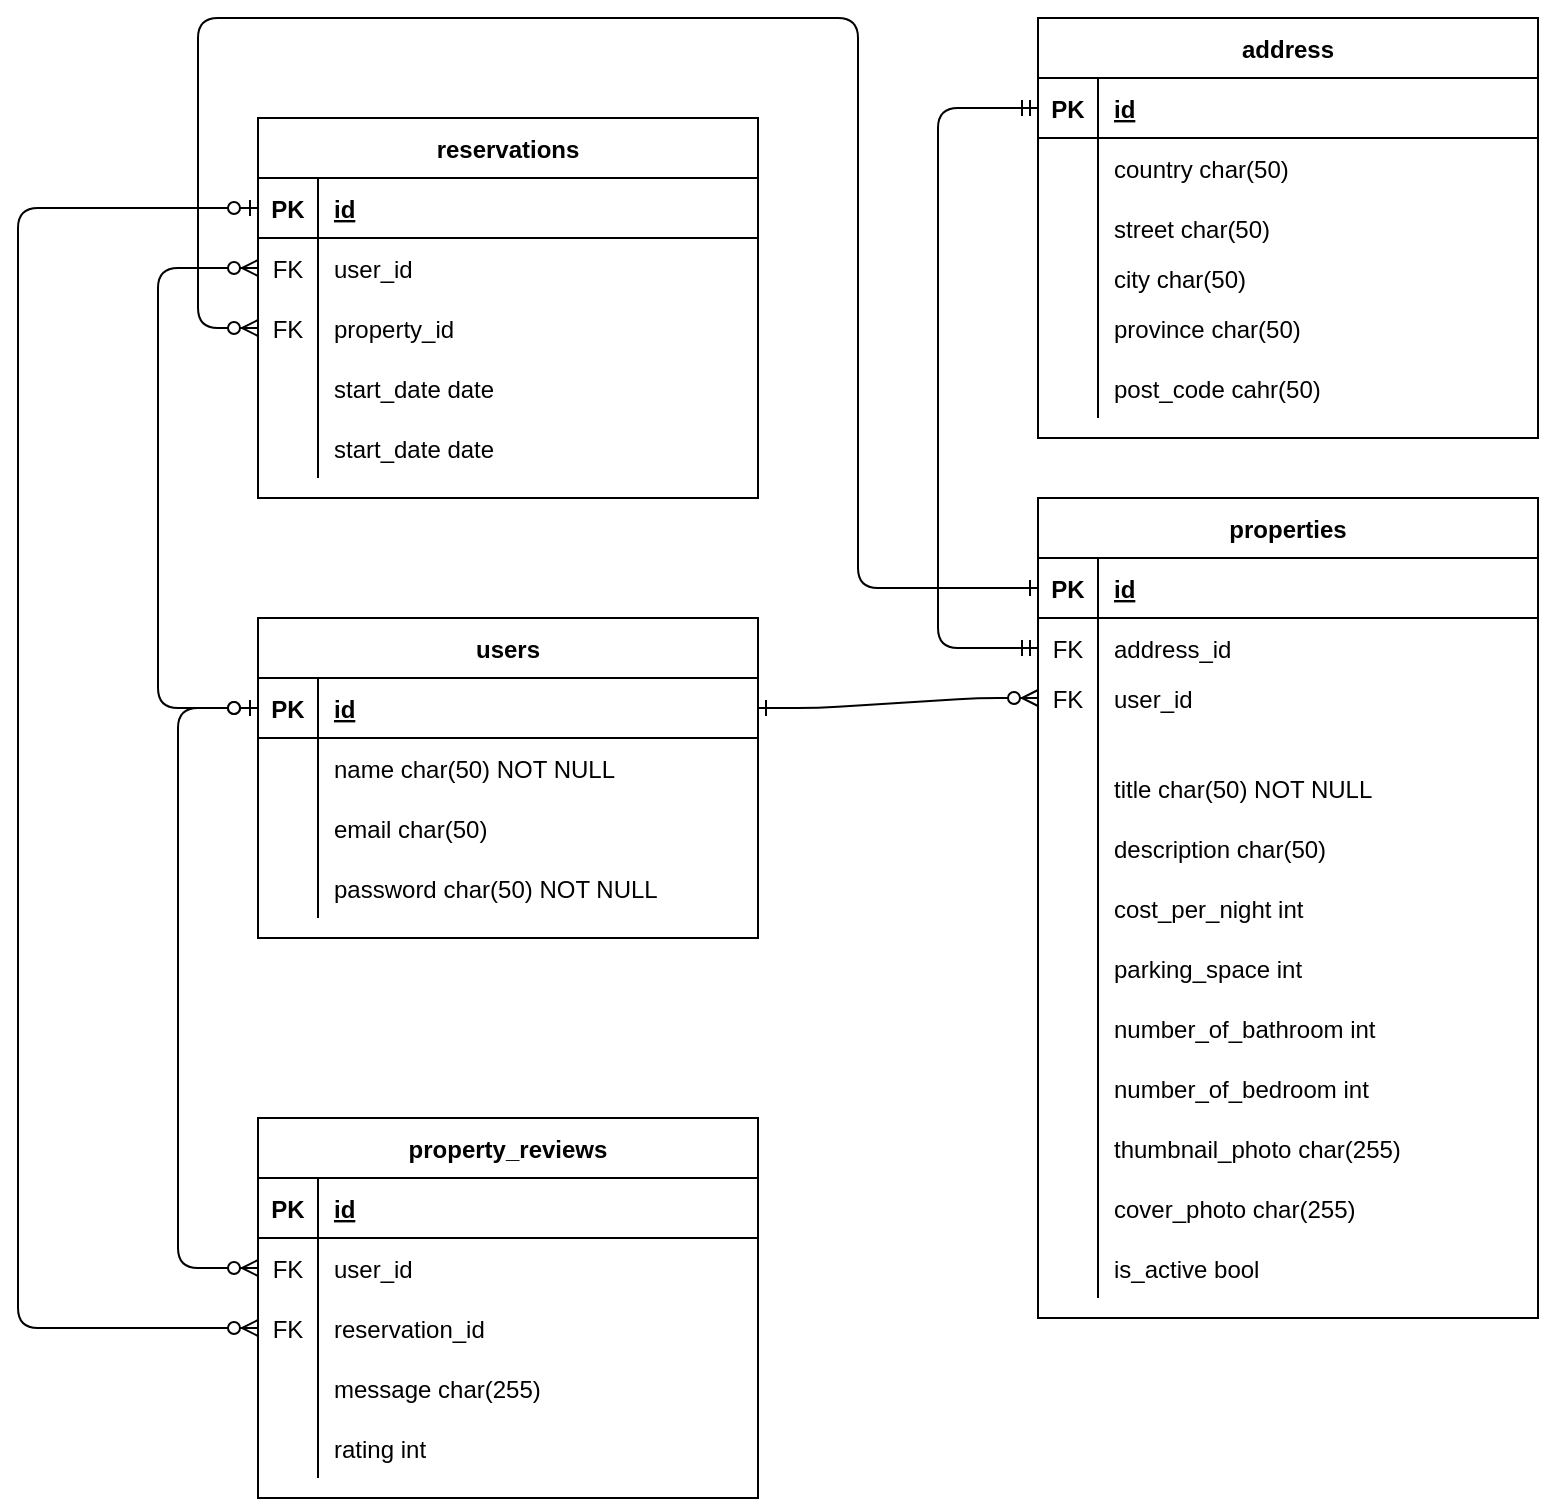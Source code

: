 <mxfile version="13.7.9" type="github">
  <diagram id="R2lEEEUBdFMjLlhIrx00" name="Page-1">
    <mxGraphModel dx="1776" dy="1671" grid="1" gridSize="10" guides="1" tooltips="1" connect="1" arrows="1" fold="1" page="1" pageScale="1" pageWidth="850" pageHeight="1100" math="0" shadow="0" extFonts="Permanent Marker^https://fonts.googleapis.com/css?family=Permanent+Marker">
      <root>
        <mxCell id="0" />
        <mxCell id="1" parent="0" />
        <mxCell id="C-vyLk0tnHw3VtMMgP7b-1" value="" style="edgeStyle=entityRelationEdgeStyle;endArrow=ERzeroToMany;startArrow=ERone;endFill=1;startFill=0;entryX=0;entryY=0.5;entryDx=0;entryDy=0;" parent="1" source="C-vyLk0tnHw3VtMMgP7b-24" target="eGnxavhMZ1WkzWfsfPBi-78" edge="1">
          <mxGeometry width="100" height="100" relative="1" as="geometry">
            <mxPoint x="340" y="720" as="sourcePoint" />
            <mxPoint x="440" y="620" as="targetPoint" />
          </mxGeometry>
        </mxCell>
        <mxCell id="C-vyLk0tnHw3VtMMgP7b-12" value="" style="edgeStyle=orthogonalEdgeStyle;endArrow=ERzeroToMany;startArrow=ERone;endFill=1;startFill=0;entryX=0;entryY=0.5;entryDx=0;entryDy=0;" parent="1" source="C-vyLk0tnHw3VtMMgP7b-3" target="C-vyLk0tnHw3VtMMgP7b-20" edge="1">
          <mxGeometry width="100" height="100" relative="1" as="geometry">
            <mxPoint x="400" y="180" as="sourcePoint" />
            <mxPoint x="460" y="205" as="targetPoint" />
            <Array as="points">
              <mxPoint x="370" y="165" />
              <mxPoint x="370" y="-120" />
              <mxPoint x="40" y="-120" />
              <mxPoint x="40" y="35" />
            </Array>
          </mxGeometry>
        </mxCell>
        <mxCell id="eGnxavhMZ1WkzWfsfPBi-77" value="" style="edgeStyle=elbowEdgeStyle;fontSize=12;html=1;endArrow=ERmandOne;startArrow=ERmandOne;exitX=0;exitY=0.5;exitDx=0;exitDy=0;entryX=0;entryY=0.5;entryDx=0;entryDy=0;" edge="1" parent="1" source="eGnxavhMZ1WkzWfsfPBi-73" target="eGnxavhMZ1WkzWfsfPBi-55">
          <mxGeometry width="100" height="100" relative="1" as="geometry">
            <mxPoint x="370" y="180" as="sourcePoint" />
            <mxPoint x="470" y="80" as="targetPoint" />
            <Array as="points">
              <mxPoint x="410" y="60" />
            </Array>
          </mxGeometry>
        </mxCell>
        <mxCell id="C-vyLk0tnHw3VtMMgP7b-23" value="users" style="shape=table;startSize=30;container=1;collapsible=1;childLayout=tableLayout;fixedRows=1;rowLines=0;fontStyle=1;align=center;resizeLast=1;" parent="1" vertex="1">
          <mxGeometry x="70" y="180" width="250" height="160" as="geometry" />
        </mxCell>
        <mxCell id="C-vyLk0tnHw3VtMMgP7b-24" value="" style="shape=partialRectangle;collapsible=0;dropTarget=0;pointerEvents=0;fillColor=none;points=[[0,0.5],[1,0.5]];portConstraint=eastwest;top=0;left=0;right=0;bottom=1;" parent="C-vyLk0tnHw3VtMMgP7b-23" vertex="1">
          <mxGeometry y="30" width="250" height="30" as="geometry" />
        </mxCell>
        <mxCell id="C-vyLk0tnHw3VtMMgP7b-25" value="PK" style="shape=partialRectangle;overflow=hidden;connectable=0;fillColor=none;top=0;left=0;bottom=0;right=0;fontStyle=1;" parent="C-vyLk0tnHw3VtMMgP7b-24" vertex="1">
          <mxGeometry width="30" height="30" as="geometry" />
        </mxCell>
        <mxCell id="C-vyLk0tnHw3VtMMgP7b-26" value="id" style="shape=partialRectangle;overflow=hidden;connectable=0;fillColor=none;top=0;left=0;bottom=0;right=0;align=left;spacingLeft=6;fontStyle=5;" parent="C-vyLk0tnHw3VtMMgP7b-24" vertex="1">
          <mxGeometry x="30" width="220" height="30" as="geometry" />
        </mxCell>
        <mxCell id="C-vyLk0tnHw3VtMMgP7b-27" value="" style="shape=partialRectangle;collapsible=0;dropTarget=0;pointerEvents=0;fillColor=none;points=[[0,0.5],[1,0.5]];portConstraint=eastwest;top=0;left=0;right=0;bottom=0;" parent="C-vyLk0tnHw3VtMMgP7b-23" vertex="1">
          <mxGeometry y="60" width="250" height="30" as="geometry" />
        </mxCell>
        <mxCell id="C-vyLk0tnHw3VtMMgP7b-28" value="" style="shape=partialRectangle;overflow=hidden;connectable=0;fillColor=none;top=0;left=0;bottom=0;right=0;" parent="C-vyLk0tnHw3VtMMgP7b-27" vertex="1">
          <mxGeometry width="30" height="30" as="geometry" />
        </mxCell>
        <mxCell id="C-vyLk0tnHw3VtMMgP7b-29" value="name char(50) NOT NULL" style="shape=partialRectangle;overflow=hidden;connectable=0;fillColor=none;top=0;left=0;bottom=0;right=0;align=left;spacingLeft=6;" parent="C-vyLk0tnHw3VtMMgP7b-27" vertex="1">
          <mxGeometry x="30" width="220" height="30" as="geometry" />
        </mxCell>
        <mxCell id="eGnxavhMZ1WkzWfsfPBi-8" value="" style="shape=partialRectangle;collapsible=0;dropTarget=0;pointerEvents=0;fillColor=none;points=[[0,0.5],[1,0.5]];portConstraint=eastwest;top=0;left=0;right=0;bottom=0;" vertex="1" parent="C-vyLk0tnHw3VtMMgP7b-23">
          <mxGeometry y="90" width="250" height="30" as="geometry" />
        </mxCell>
        <mxCell id="eGnxavhMZ1WkzWfsfPBi-9" value="" style="shape=partialRectangle;overflow=hidden;connectable=0;fillColor=none;top=0;left=0;bottom=0;right=0;" vertex="1" parent="eGnxavhMZ1WkzWfsfPBi-8">
          <mxGeometry width="30" height="30" as="geometry" />
        </mxCell>
        <mxCell id="eGnxavhMZ1WkzWfsfPBi-10" value="email char(50) " style="shape=partialRectangle;overflow=hidden;connectable=0;fillColor=none;top=0;left=0;bottom=0;right=0;align=left;spacingLeft=6;" vertex="1" parent="eGnxavhMZ1WkzWfsfPBi-8">
          <mxGeometry x="30" width="220" height="30" as="geometry" />
        </mxCell>
        <mxCell id="eGnxavhMZ1WkzWfsfPBi-11" value="" style="shape=partialRectangle;collapsible=0;dropTarget=0;pointerEvents=0;fillColor=none;points=[[0,0.5],[1,0.5]];portConstraint=eastwest;top=0;left=0;right=0;bottom=0;" vertex="1" parent="C-vyLk0tnHw3VtMMgP7b-23">
          <mxGeometry y="120" width="250" height="30" as="geometry" />
        </mxCell>
        <mxCell id="eGnxavhMZ1WkzWfsfPBi-12" value="" style="shape=partialRectangle;overflow=hidden;connectable=0;fillColor=none;top=0;left=0;bottom=0;right=0;" vertex="1" parent="eGnxavhMZ1WkzWfsfPBi-11">
          <mxGeometry width="30" height="30" as="geometry" />
        </mxCell>
        <mxCell id="eGnxavhMZ1WkzWfsfPBi-13" value="password char(50) NOT NULL" style="shape=partialRectangle;overflow=hidden;connectable=0;fillColor=none;top=0;left=0;bottom=0;right=0;align=left;spacingLeft=6;" vertex="1" parent="eGnxavhMZ1WkzWfsfPBi-11">
          <mxGeometry x="30" width="220" height="30" as="geometry" />
        </mxCell>
        <mxCell id="C-vyLk0tnHw3VtMMgP7b-13" value="reservations" style="shape=table;startSize=30;container=1;collapsible=1;childLayout=tableLayout;fixedRows=1;rowLines=0;fontStyle=1;align=center;resizeLast=1;" parent="1" vertex="1">
          <mxGeometry x="70" y="-70" width="250" height="190" as="geometry" />
        </mxCell>
        <mxCell id="C-vyLk0tnHw3VtMMgP7b-14" value="" style="shape=partialRectangle;collapsible=0;dropTarget=0;pointerEvents=0;fillColor=none;points=[[0,0.5],[1,0.5]];portConstraint=eastwest;top=0;left=0;right=0;bottom=1;" parent="C-vyLk0tnHw3VtMMgP7b-13" vertex="1">
          <mxGeometry y="30" width="250" height="30" as="geometry" />
        </mxCell>
        <mxCell id="C-vyLk0tnHw3VtMMgP7b-15" value="PK" style="shape=partialRectangle;overflow=hidden;connectable=0;fillColor=none;top=0;left=0;bottom=0;right=0;fontStyle=1;" parent="C-vyLk0tnHw3VtMMgP7b-14" vertex="1">
          <mxGeometry width="30" height="30" as="geometry" />
        </mxCell>
        <mxCell id="C-vyLk0tnHw3VtMMgP7b-16" value="id" style="shape=partialRectangle;overflow=hidden;connectable=0;fillColor=none;top=0;left=0;bottom=0;right=0;align=left;spacingLeft=6;fontStyle=5;" parent="C-vyLk0tnHw3VtMMgP7b-14" vertex="1">
          <mxGeometry x="30" width="220" height="30" as="geometry" />
        </mxCell>
        <mxCell id="C-vyLk0tnHw3VtMMgP7b-17" value="" style="shape=partialRectangle;collapsible=0;dropTarget=0;pointerEvents=0;fillColor=none;points=[[0,0.5],[1,0.5]];portConstraint=eastwest;top=0;left=0;right=0;bottom=0;" parent="C-vyLk0tnHw3VtMMgP7b-13" vertex="1">
          <mxGeometry y="60" width="250" height="30" as="geometry" />
        </mxCell>
        <mxCell id="C-vyLk0tnHw3VtMMgP7b-18" value="FK" style="shape=partialRectangle;overflow=hidden;connectable=0;fillColor=none;top=0;left=0;bottom=0;right=0;" parent="C-vyLk0tnHw3VtMMgP7b-17" vertex="1">
          <mxGeometry width="30" height="30" as="geometry" />
        </mxCell>
        <mxCell id="C-vyLk0tnHw3VtMMgP7b-19" value="user_id" style="shape=partialRectangle;overflow=hidden;connectable=0;fillColor=none;top=0;left=0;bottom=0;right=0;align=left;spacingLeft=6;" parent="C-vyLk0tnHw3VtMMgP7b-17" vertex="1">
          <mxGeometry x="30" width="220" height="30" as="geometry" />
        </mxCell>
        <mxCell id="C-vyLk0tnHw3VtMMgP7b-20" value="" style="shape=partialRectangle;collapsible=0;dropTarget=0;pointerEvents=0;fillColor=none;points=[[0,0.5],[1,0.5]];portConstraint=eastwest;top=0;left=0;right=0;bottom=0;" parent="C-vyLk0tnHw3VtMMgP7b-13" vertex="1">
          <mxGeometry y="90" width="250" height="30" as="geometry" />
        </mxCell>
        <mxCell id="C-vyLk0tnHw3VtMMgP7b-21" value="FK" style="shape=partialRectangle;overflow=hidden;connectable=0;fillColor=none;top=0;left=0;bottom=0;right=0;" parent="C-vyLk0tnHw3VtMMgP7b-20" vertex="1">
          <mxGeometry width="30" height="30" as="geometry" />
        </mxCell>
        <mxCell id="C-vyLk0tnHw3VtMMgP7b-22" value="property_id" style="shape=partialRectangle;overflow=hidden;connectable=0;fillColor=none;top=0;left=0;bottom=0;right=0;align=left;spacingLeft=6;" parent="C-vyLk0tnHw3VtMMgP7b-20" vertex="1">
          <mxGeometry x="30" width="220" height="30" as="geometry" />
        </mxCell>
        <mxCell id="eGnxavhMZ1WkzWfsfPBi-82" value="" style="shape=partialRectangle;collapsible=0;dropTarget=0;pointerEvents=0;fillColor=none;points=[[0,0.5],[1,0.5]];portConstraint=eastwest;top=0;left=0;right=0;bottom=0;" vertex="1" parent="C-vyLk0tnHw3VtMMgP7b-13">
          <mxGeometry y="120" width="250" height="30" as="geometry" />
        </mxCell>
        <mxCell id="eGnxavhMZ1WkzWfsfPBi-83" value="" style="shape=partialRectangle;overflow=hidden;connectable=0;fillColor=none;top=0;left=0;bottom=0;right=0;" vertex="1" parent="eGnxavhMZ1WkzWfsfPBi-82">
          <mxGeometry width="30" height="30" as="geometry" />
        </mxCell>
        <mxCell id="eGnxavhMZ1WkzWfsfPBi-84" value="start_date date" style="shape=partialRectangle;overflow=hidden;connectable=0;fillColor=none;top=0;left=0;bottom=0;right=0;align=left;spacingLeft=6;" vertex="1" parent="eGnxavhMZ1WkzWfsfPBi-82">
          <mxGeometry x="30" width="220" height="30" as="geometry" />
        </mxCell>
        <mxCell id="eGnxavhMZ1WkzWfsfPBi-85" value="" style="shape=partialRectangle;collapsible=0;dropTarget=0;pointerEvents=0;fillColor=none;points=[[0,0.5],[1,0.5]];portConstraint=eastwest;top=0;left=0;right=0;bottom=0;" vertex="1" parent="C-vyLk0tnHw3VtMMgP7b-13">
          <mxGeometry y="150" width="250" height="30" as="geometry" />
        </mxCell>
        <mxCell id="eGnxavhMZ1WkzWfsfPBi-86" value="" style="shape=partialRectangle;overflow=hidden;connectable=0;fillColor=none;top=0;left=0;bottom=0;right=0;" vertex="1" parent="eGnxavhMZ1WkzWfsfPBi-85">
          <mxGeometry width="30" height="30" as="geometry" />
        </mxCell>
        <mxCell id="eGnxavhMZ1WkzWfsfPBi-87" value="start_date date" style="shape=partialRectangle;overflow=hidden;connectable=0;fillColor=none;top=0;left=0;bottom=0;right=0;align=left;spacingLeft=6;" vertex="1" parent="eGnxavhMZ1WkzWfsfPBi-85">
          <mxGeometry x="30" width="220" height="30" as="geometry" />
        </mxCell>
        <mxCell id="eGnxavhMZ1WkzWfsfPBi-88" value="" style="edgeStyle=orthogonalEdgeStyle;fontSize=12;html=1;endArrow=ERzeroToMany;startArrow=ERzeroToOne;exitX=0;exitY=0.5;exitDx=0;exitDy=0;entryX=0;entryY=0.5;entryDx=0;entryDy=0;" edge="1" parent="1" source="C-vyLk0tnHw3VtMMgP7b-24" target="C-vyLk0tnHw3VtMMgP7b-17">
          <mxGeometry width="100" height="100" relative="1" as="geometry">
            <mxPoint x="320" y="130" as="sourcePoint" />
            <mxPoint x="420" y="30" as="targetPoint" />
            <Array as="points">
              <mxPoint x="20" y="225" />
              <mxPoint x="20" y="5" />
            </Array>
          </mxGeometry>
        </mxCell>
        <mxCell id="eGnxavhMZ1WkzWfsfPBi-1" value="property_reviews" style="shape=table;startSize=30;container=1;collapsible=1;childLayout=tableLayout;fixedRows=1;rowLines=0;fontStyle=1;align=center;resizeLast=1;" vertex="1" parent="1">
          <mxGeometry x="70" y="430" width="250" height="190" as="geometry" />
        </mxCell>
        <mxCell id="eGnxavhMZ1WkzWfsfPBi-2" value="" style="shape=partialRectangle;collapsible=0;dropTarget=0;pointerEvents=0;fillColor=none;points=[[0,0.5],[1,0.5]];portConstraint=eastwest;top=0;left=0;right=0;bottom=1;" vertex="1" parent="eGnxavhMZ1WkzWfsfPBi-1">
          <mxGeometry y="30" width="250" height="30" as="geometry" />
        </mxCell>
        <mxCell id="eGnxavhMZ1WkzWfsfPBi-3" value="PK" style="shape=partialRectangle;overflow=hidden;connectable=0;fillColor=none;top=0;left=0;bottom=0;right=0;fontStyle=1;" vertex="1" parent="eGnxavhMZ1WkzWfsfPBi-2">
          <mxGeometry width="30" height="30" as="geometry" />
        </mxCell>
        <mxCell id="eGnxavhMZ1WkzWfsfPBi-4" value="id" style="shape=partialRectangle;overflow=hidden;connectable=0;fillColor=none;top=0;left=0;bottom=0;right=0;align=left;spacingLeft=6;fontStyle=5;" vertex="1" parent="eGnxavhMZ1WkzWfsfPBi-2">
          <mxGeometry x="30" width="220" height="30" as="geometry" />
        </mxCell>
        <mxCell id="eGnxavhMZ1WkzWfsfPBi-5" value="" style="shape=partialRectangle;collapsible=0;dropTarget=0;pointerEvents=0;fillColor=none;points=[[0,0.5],[1,0.5]];portConstraint=eastwest;top=0;left=0;right=0;bottom=0;" vertex="1" parent="eGnxavhMZ1WkzWfsfPBi-1">
          <mxGeometry y="60" width="250" height="30" as="geometry" />
        </mxCell>
        <mxCell id="eGnxavhMZ1WkzWfsfPBi-6" value="FK" style="shape=partialRectangle;overflow=hidden;connectable=0;fillColor=none;top=0;left=0;bottom=0;right=0;" vertex="1" parent="eGnxavhMZ1WkzWfsfPBi-5">
          <mxGeometry width="30" height="30" as="geometry" />
        </mxCell>
        <mxCell id="eGnxavhMZ1WkzWfsfPBi-7" value="user_id" style="shape=partialRectangle;overflow=hidden;connectable=0;fillColor=none;top=0;left=0;bottom=0;right=0;align=left;spacingLeft=6;" vertex="1" parent="eGnxavhMZ1WkzWfsfPBi-5">
          <mxGeometry x="30" width="220" height="30" as="geometry" />
        </mxCell>
        <mxCell id="eGnxavhMZ1WkzWfsfPBi-92" value="" style="shape=partialRectangle;collapsible=0;dropTarget=0;pointerEvents=0;fillColor=none;points=[[0,0.5],[1,0.5]];portConstraint=eastwest;top=0;left=0;right=0;bottom=0;" vertex="1" parent="eGnxavhMZ1WkzWfsfPBi-1">
          <mxGeometry y="90" width="250" height="30" as="geometry" />
        </mxCell>
        <mxCell id="eGnxavhMZ1WkzWfsfPBi-93" value="FK" style="shape=partialRectangle;overflow=hidden;connectable=0;fillColor=none;top=0;left=0;bottom=0;right=0;" vertex="1" parent="eGnxavhMZ1WkzWfsfPBi-92">
          <mxGeometry width="30" height="30" as="geometry" />
        </mxCell>
        <mxCell id="eGnxavhMZ1WkzWfsfPBi-94" value="reservation_id" style="shape=partialRectangle;overflow=hidden;connectable=0;fillColor=none;top=0;left=0;bottom=0;right=0;align=left;spacingLeft=6;" vertex="1" parent="eGnxavhMZ1WkzWfsfPBi-92">
          <mxGeometry x="30" width="220" height="30" as="geometry" />
        </mxCell>
        <mxCell id="eGnxavhMZ1WkzWfsfPBi-95" value="" style="shape=partialRectangle;collapsible=0;dropTarget=0;pointerEvents=0;fillColor=none;points=[[0,0.5],[1,0.5]];portConstraint=eastwest;top=0;left=0;right=0;bottom=0;" vertex="1" parent="eGnxavhMZ1WkzWfsfPBi-1">
          <mxGeometry y="120" width="250" height="30" as="geometry" />
        </mxCell>
        <mxCell id="eGnxavhMZ1WkzWfsfPBi-96" value="" style="shape=partialRectangle;overflow=hidden;connectable=0;fillColor=none;top=0;left=0;bottom=0;right=0;" vertex="1" parent="eGnxavhMZ1WkzWfsfPBi-95">
          <mxGeometry width="30" height="30" as="geometry" />
        </mxCell>
        <mxCell id="eGnxavhMZ1WkzWfsfPBi-97" value="message char(255)" style="shape=partialRectangle;overflow=hidden;connectable=0;fillColor=none;top=0;left=0;bottom=0;right=0;align=left;spacingLeft=6;" vertex="1" parent="eGnxavhMZ1WkzWfsfPBi-95">
          <mxGeometry x="30" width="220" height="30" as="geometry" />
        </mxCell>
        <mxCell id="eGnxavhMZ1WkzWfsfPBi-89" value="" style="shape=partialRectangle;collapsible=0;dropTarget=0;pointerEvents=0;fillColor=none;points=[[0,0.5],[1,0.5]];portConstraint=eastwest;top=0;left=0;right=0;bottom=0;" vertex="1" parent="eGnxavhMZ1WkzWfsfPBi-1">
          <mxGeometry y="150" width="250" height="30" as="geometry" />
        </mxCell>
        <mxCell id="eGnxavhMZ1WkzWfsfPBi-90" value="" style="shape=partialRectangle;overflow=hidden;connectable=0;fillColor=none;top=0;left=0;bottom=0;right=0;" vertex="1" parent="eGnxavhMZ1WkzWfsfPBi-89">
          <mxGeometry width="30" height="30" as="geometry" />
        </mxCell>
        <mxCell id="eGnxavhMZ1WkzWfsfPBi-91" value="rating int" style="shape=partialRectangle;overflow=hidden;connectable=0;fillColor=none;top=0;left=0;bottom=0;right=0;align=left;spacingLeft=6;" vertex="1" parent="eGnxavhMZ1WkzWfsfPBi-89">
          <mxGeometry x="30" width="220" height="30" as="geometry" />
        </mxCell>
        <mxCell id="eGnxavhMZ1WkzWfsfPBi-98" value="" style="edgeStyle=orthogonalEdgeStyle;fontSize=12;html=1;endArrow=ERzeroToMany;startArrow=ERzeroToOne;entryX=0;entryY=0.5;entryDx=0;entryDy=0;exitX=0;exitY=0.5;exitDx=0;exitDy=0;" edge="1" parent="1" source="C-vyLk0tnHw3VtMMgP7b-24" target="eGnxavhMZ1WkzWfsfPBi-5">
          <mxGeometry width="100" height="100" relative="1" as="geometry">
            <mxPoint x="320" y="460" as="sourcePoint" />
            <mxPoint x="420" y="360" as="targetPoint" />
            <Array as="points">
              <mxPoint x="30" y="225" />
              <mxPoint x="30" y="505" />
            </Array>
          </mxGeometry>
        </mxCell>
        <mxCell id="C-vyLk0tnHw3VtMMgP7b-2" value="properties" style="shape=table;startSize=30;container=1;collapsible=1;childLayout=tableLayout;fixedRows=1;rowLines=0;fontStyle=1;align=center;resizeLast=1;" parent="1" vertex="1">
          <mxGeometry x="460" y="120" width="250" height="410" as="geometry" />
        </mxCell>
        <mxCell id="C-vyLk0tnHw3VtMMgP7b-3" value="" style="shape=partialRectangle;collapsible=0;dropTarget=0;pointerEvents=0;fillColor=none;points=[[0,0.5],[1,0.5]];portConstraint=eastwest;top=0;left=0;right=0;bottom=1;" parent="C-vyLk0tnHw3VtMMgP7b-2" vertex="1">
          <mxGeometry y="30" width="250" height="30" as="geometry" />
        </mxCell>
        <mxCell id="C-vyLk0tnHw3VtMMgP7b-4" value="PK" style="shape=partialRectangle;overflow=hidden;connectable=0;fillColor=none;top=0;left=0;bottom=0;right=0;fontStyle=1;" parent="C-vyLk0tnHw3VtMMgP7b-3" vertex="1">
          <mxGeometry width="30" height="30" as="geometry" />
        </mxCell>
        <mxCell id="C-vyLk0tnHw3VtMMgP7b-5" value="id" style="shape=partialRectangle;overflow=hidden;connectable=0;fillColor=none;top=0;left=0;bottom=0;right=0;align=left;spacingLeft=6;fontStyle=5;" parent="C-vyLk0tnHw3VtMMgP7b-3" vertex="1">
          <mxGeometry x="30" width="220" height="30" as="geometry" />
        </mxCell>
        <mxCell id="eGnxavhMZ1WkzWfsfPBi-73" value="" style="shape=partialRectangle;collapsible=0;dropTarget=0;pointerEvents=0;fillColor=none;points=[[0,0.5],[1,0.5]];portConstraint=eastwest;top=0;left=0;right=0;bottom=0;" vertex="1" parent="C-vyLk0tnHw3VtMMgP7b-2">
          <mxGeometry y="60" width="250" height="30" as="geometry" />
        </mxCell>
        <mxCell id="eGnxavhMZ1WkzWfsfPBi-74" value="FK" style="shape=partialRectangle;overflow=hidden;connectable=0;fillColor=none;top=0;left=0;bottom=0;right=0;" vertex="1" parent="eGnxavhMZ1WkzWfsfPBi-73">
          <mxGeometry width="30" height="30" as="geometry" />
        </mxCell>
        <mxCell id="eGnxavhMZ1WkzWfsfPBi-75" value="address_id" style="shape=partialRectangle;overflow=hidden;connectable=0;fillColor=none;top=0;left=0;bottom=0;right=0;align=left;spacingLeft=6;" vertex="1" parent="eGnxavhMZ1WkzWfsfPBi-73">
          <mxGeometry x="30" width="220" height="30" as="geometry" />
        </mxCell>
        <mxCell id="eGnxavhMZ1WkzWfsfPBi-78" value="" style="shape=partialRectangle;collapsible=0;dropTarget=0;pointerEvents=0;fillColor=none;points=[[0,0.5],[1,0.5]];portConstraint=eastwest;top=0;left=0;right=0;bottom=0;" vertex="1" parent="C-vyLk0tnHw3VtMMgP7b-2">
          <mxGeometry y="90" width="250" height="20" as="geometry" />
        </mxCell>
        <mxCell id="eGnxavhMZ1WkzWfsfPBi-79" value="FK" style="shape=partialRectangle;overflow=hidden;connectable=0;fillColor=none;top=0;left=0;bottom=0;right=0;" vertex="1" parent="eGnxavhMZ1WkzWfsfPBi-78">
          <mxGeometry width="30" height="20" as="geometry" />
        </mxCell>
        <mxCell id="eGnxavhMZ1WkzWfsfPBi-80" value="user_id" style="shape=partialRectangle;overflow=hidden;connectable=0;fillColor=none;top=0;left=0;bottom=0;right=0;align=left;spacingLeft=6;" vertex="1" parent="eGnxavhMZ1WkzWfsfPBi-78">
          <mxGeometry x="30" width="220" height="20" as="geometry" />
        </mxCell>
        <mxCell id="eGnxavhMZ1WkzWfsfPBi-99" value="" style="shape=partialRectangle;collapsible=0;dropTarget=0;pointerEvents=0;fillColor=none;points=[[0,0.5],[1,0.5]];portConstraint=eastwest;top=0;left=0;right=0;bottom=0;" vertex="1" parent="C-vyLk0tnHw3VtMMgP7b-2">
          <mxGeometry y="110" width="250" height="20" as="geometry" />
        </mxCell>
        <mxCell id="eGnxavhMZ1WkzWfsfPBi-100" value="" style="shape=partialRectangle;overflow=hidden;connectable=0;fillColor=none;top=0;left=0;bottom=0;right=0;" vertex="1" parent="eGnxavhMZ1WkzWfsfPBi-99">
          <mxGeometry width="30" height="20" as="geometry" />
        </mxCell>
        <mxCell id="eGnxavhMZ1WkzWfsfPBi-101" value="" style="shape=partialRectangle;overflow=hidden;connectable=0;fillColor=none;top=0;left=0;bottom=0;right=0;align=left;spacingLeft=6;strokeColor=none;" vertex="1" parent="eGnxavhMZ1WkzWfsfPBi-99">
          <mxGeometry x="30" width="220" height="20" as="geometry" />
        </mxCell>
        <mxCell id="C-vyLk0tnHw3VtMMgP7b-6" value="" style="shape=partialRectangle;collapsible=0;dropTarget=0;pointerEvents=0;fillColor=none;points=[[0,0.5],[1,0.5]];portConstraint=eastwest;top=0;left=0;right=0;bottom=0;" parent="C-vyLk0tnHw3VtMMgP7b-2" vertex="1">
          <mxGeometry y="130" width="250" height="30" as="geometry" />
        </mxCell>
        <mxCell id="C-vyLk0tnHw3VtMMgP7b-7" value="" style="shape=partialRectangle;overflow=hidden;connectable=0;fillColor=none;top=0;left=0;bottom=0;right=0;" parent="C-vyLk0tnHw3VtMMgP7b-6" vertex="1">
          <mxGeometry width="30" height="30" as="geometry" />
        </mxCell>
        <mxCell id="C-vyLk0tnHw3VtMMgP7b-8" value="title char(50) NOT NULL" style="shape=partialRectangle;overflow=hidden;connectable=0;fillColor=none;top=0;left=0;bottom=0;right=0;align=left;spacingLeft=6;" parent="C-vyLk0tnHw3VtMMgP7b-6" vertex="1">
          <mxGeometry x="30" width="220" height="30" as="geometry" />
        </mxCell>
        <mxCell id="C-vyLk0tnHw3VtMMgP7b-9" value="" style="shape=partialRectangle;collapsible=0;dropTarget=0;pointerEvents=0;fillColor=none;points=[[0,0.5],[1,0.5]];portConstraint=eastwest;top=0;left=0;right=0;bottom=0;" parent="C-vyLk0tnHw3VtMMgP7b-2" vertex="1">
          <mxGeometry y="160" width="250" height="30" as="geometry" />
        </mxCell>
        <mxCell id="C-vyLk0tnHw3VtMMgP7b-10" value="" style="shape=partialRectangle;overflow=hidden;connectable=0;fillColor=none;top=0;left=0;bottom=0;right=0;" parent="C-vyLk0tnHw3VtMMgP7b-9" vertex="1">
          <mxGeometry width="30" height="30" as="geometry" />
        </mxCell>
        <mxCell id="C-vyLk0tnHw3VtMMgP7b-11" value="description char(50)" style="shape=partialRectangle;overflow=hidden;connectable=0;fillColor=none;top=0;left=0;bottom=0;right=0;align=left;spacingLeft=6;" parent="C-vyLk0tnHw3VtMMgP7b-9" vertex="1">
          <mxGeometry x="30" width="220" height="30" as="geometry" />
        </mxCell>
        <mxCell id="eGnxavhMZ1WkzWfsfPBi-17" value="" style="shape=partialRectangle;collapsible=0;dropTarget=0;pointerEvents=0;fillColor=none;points=[[0,0.5],[1,0.5]];portConstraint=eastwest;top=0;left=0;right=0;bottom=0;" vertex="1" parent="C-vyLk0tnHw3VtMMgP7b-2">
          <mxGeometry y="190" width="250" height="30" as="geometry" />
        </mxCell>
        <mxCell id="eGnxavhMZ1WkzWfsfPBi-18" value="" style="shape=partialRectangle;overflow=hidden;connectable=0;fillColor=none;top=0;left=0;bottom=0;right=0;" vertex="1" parent="eGnxavhMZ1WkzWfsfPBi-17">
          <mxGeometry width="30" height="30" as="geometry" />
        </mxCell>
        <mxCell id="eGnxavhMZ1WkzWfsfPBi-19" value="cost_per_night int" style="shape=partialRectangle;overflow=hidden;connectable=0;fillColor=none;top=0;left=0;bottom=0;right=0;align=left;spacingLeft=6;" vertex="1" parent="eGnxavhMZ1WkzWfsfPBi-17">
          <mxGeometry x="30" width="220" height="30" as="geometry" />
        </mxCell>
        <mxCell id="eGnxavhMZ1WkzWfsfPBi-20" value="" style="shape=partialRectangle;collapsible=0;dropTarget=0;pointerEvents=0;fillColor=none;points=[[0,0.5],[1,0.5]];portConstraint=eastwest;top=0;left=0;right=0;bottom=0;" vertex="1" parent="C-vyLk0tnHw3VtMMgP7b-2">
          <mxGeometry y="220" width="250" height="30" as="geometry" />
        </mxCell>
        <mxCell id="eGnxavhMZ1WkzWfsfPBi-21" value="" style="shape=partialRectangle;overflow=hidden;connectable=0;fillColor=none;top=0;left=0;bottom=0;right=0;" vertex="1" parent="eGnxavhMZ1WkzWfsfPBi-20">
          <mxGeometry width="30" height="30" as="geometry" />
        </mxCell>
        <mxCell id="eGnxavhMZ1WkzWfsfPBi-22" value="parking_space int" style="shape=partialRectangle;overflow=hidden;connectable=0;fillColor=none;top=0;left=0;bottom=0;right=0;align=left;spacingLeft=6;" vertex="1" parent="eGnxavhMZ1WkzWfsfPBi-20">
          <mxGeometry x="30" width="220" height="30" as="geometry" />
        </mxCell>
        <mxCell id="eGnxavhMZ1WkzWfsfPBi-39" value="" style="shape=partialRectangle;collapsible=0;dropTarget=0;pointerEvents=0;fillColor=none;points=[[0,0.5],[1,0.5]];portConstraint=eastwest;top=0;left=0;right=0;bottom=0;" vertex="1" parent="C-vyLk0tnHw3VtMMgP7b-2">
          <mxGeometry y="250" width="250" height="30" as="geometry" />
        </mxCell>
        <mxCell id="eGnxavhMZ1WkzWfsfPBi-40" value="" style="shape=partialRectangle;overflow=hidden;connectable=0;fillColor=none;top=0;left=0;bottom=0;right=0;" vertex="1" parent="eGnxavhMZ1WkzWfsfPBi-39">
          <mxGeometry width="30" height="30" as="geometry" />
        </mxCell>
        <mxCell id="eGnxavhMZ1WkzWfsfPBi-41" value="number_of_bathroom int" style="shape=partialRectangle;overflow=hidden;connectable=0;fillColor=none;top=0;left=0;bottom=0;right=0;align=left;spacingLeft=6;" vertex="1" parent="eGnxavhMZ1WkzWfsfPBi-39">
          <mxGeometry x="30" width="220" height="30" as="geometry" />
        </mxCell>
        <mxCell id="eGnxavhMZ1WkzWfsfPBi-42" value="" style="shape=partialRectangle;collapsible=0;dropTarget=0;pointerEvents=0;fillColor=none;points=[[0,0.5],[1,0.5]];portConstraint=eastwest;top=0;left=0;right=0;bottom=0;" vertex="1" parent="C-vyLk0tnHw3VtMMgP7b-2">
          <mxGeometry y="280" width="250" height="30" as="geometry" />
        </mxCell>
        <mxCell id="eGnxavhMZ1WkzWfsfPBi-43" value="" style="shape=partialRectangle;overflow=hidden;connectable=0;fillColor=none;top=0;left=0;bottom=0;right=0;" vertex="1" parent="eGnxavhMZ1WkzWfsfPBi-42">
          <mxGeometry width="30" height="30" as="geometry" />
        </mxCell>
        <mxCell id="eGnxavhMZ1WkzWfsfPBi-44" value="number_of_bedroom int" style="shape=partialRectangle;overflow=hidden;connectable=0;fillColor=none;top=0;left=0;bottom=0;right=0;align=left;spacingLeft=6;" vertex="1" parent="eGnxavhMZ1WkzWfsfPBi-42">
          <mxGeometry x="30" width="220" height="30" as="geometry" />
        </mxCell>
        <mxCell id="eGnxavhMZ1WkzWfsfPBi-45" value="" style="shape=partialRectangle;collapsible=0;dropTarget=0;pointerEvents=0;fillColor=none;points=[[0,0.5],[1,0.5]];portConstraint=eastwest;top=0;left=0;right=0;bottom=0;" vertex="1" parent="C-vyLk0tnHw3VtMMgP7b-2">
          <mxGeometry y="310" width="250" height="30" as="geometry" />
        </mxCell>
        <mxCell id="eGnxavhMZ1WkzWfsfPBi-46" value="" style="shape=partialRectangle;overflow=hidden;connectable=0;fillColor=none;top=0;left=0;bottom=0;right=0;" vertex="1" parent="eGnxavhMZ1WkzWfsfPBi-45">
          <mxGeometry width="30" height="30" as="geometry" />
        </mxCell>
        <mxCell id="eGnxavhMZ1WkzWfsfPBi-47" value="thumbnail_photo char(255)" style="shape=partialRectangle;overflow=hidden;connectable=0;fillColor=none;top=0;left=0;bottom=0;right=0;align=left;spacingLeft=6;" vertex="1" parent="eGnxavhMZ1WkzWfsfPBi-45">
          <mxGeometry x="30" width="220" height="30" as="geometry" />
        </mxCell>
        <mxCell id="eGnxavhMZ1WkzWfsfPBi-48" value="" style="shape=partialRectangle;collapsible=0;dropTarget=0;pointerEvents=0;fillColor=none;points=[[0,0.5],[1,0.5]];portConstraint=eastwest;top=0;left=0;right=0;bottom=0;" vertex="1" parent="C-vyLk0tnHw3VtMMgP7b-2">
          <mxGeometry y="340" width="250" height="30" as="geometry" />
        </mxCell>
        <mxCell id="eGnxavhMZ1WkzWfsfPBi-49" value="" style="shape=partialRectangle;overflow=hidden;connectable=0;fillColor=none;top=0;left=0;bottom=0;right=0;" vertex="1" parent="eGnxavhMZ1WkzWfsfPBi-48">
          <mxGeometry width="30" height="30" as="geometry" />
        </mxCell>
        <mxCell id="eGnxavhMZ1WkzWfsfPBi-50" value="cover_photo char(255)" style="shape=partialRectangle;overflow=hidden;connectable=0;fillColor=none;top=0;left=0;bottom=0;right=0;align=left;spacingLeft=6;" vertex="1" parent="eGnxavhMZ1WkzWfsfPBi-48">
          <mxGeometry x="30" width="220" height="30" as="geometry" />
        </mxCell>
        <mxCell id="eGnxavhMZ1WkzWfsfPBi-51" value="" style="shape=partialRectangle;collapsible=0;dropTarget=0;pointerEvents=0;fillColor=none;points=[[0,0.5],[1,0.5]];portConstraint=eastwest;top=0;left=0;right=0;bottom=0;" vertex="1" parent="C-vyLk0tnHw3VtMMgP7b-2">
          <mxGeometry y="370" width="250" height="30" as="geometry" />
        </mxCell>
        <mxCell id="eGnxavhMZ1WkzWfsfPBi-52" value="" style="shape=partialRectangle;overflow=hidden;connectable=0;fillColor=none;top=0;left=0;bottom=0;right=0;" vertex="1" parent="eGnxavhMZ1WkzWfsfPBi-51">
          <mxGeometry width="30" height="30" as="geometry" />
        </mxCell>
        <mxCell id="eGnxavhMZ1WkzWfsfPBi-53" value="is_active bool" style="shape=partialRectangle;overflow=hidden;connectable=0;fillColor=none;top=0;left=0;bottom=0;right=0;align=left;spacingLeft=6;" vertex="1" parent="eGnxavhMZ1WkzWfsfPBi-51">
          <mxGeometry x="30" width="220" height="30" as="geometry" />
        </mxCell>
        <mxCell id="eGnxavhMZ1WkzWfsfPBi-54" value="address" style="shape=table;startSize=30;container=1;collapsible=1;childLayout=tableLayout;fixedRows=1;rowLines=0;fontStyle=1;align=center;resizeLast=1;" vertex="1" parent="1">
          <mxGeometry x="460" y="-120" width="250" height="210" as="geometry" />
        </mxCell>
        <mxCell id="eGnxavhMZ1WkzWfsfPBi-55" value="" style="shape=partialRectangle;collapsible=0;dropTarget=0;pointerEvents=0;fillColor=none;points=[[0,0.5],[1,0.5]];portConstraint=eastwest;top=0;left=0;right=0;bottom=1;" vertex="1" parent="eGnxavhMZ1WkzWfsfPBi-54">
          <mxGeometry y="30" width="250" height="30" as="geometry" />
        </mxCell>
        <mxCell id="eGnxavhMZ1WkzWfsfPBi-56" value="PK" style="shape=partialRectangle;overflow=hidden;connectable=0;fillColor=none;top=0;left=0;bottom=0;right=0;fontStyle=1;" vertex="1" parent="eGnxavhMZ1WkzWfsfPBi-55">
          <mxGeometry width="30" height="30" as="geometry" />
        </mxCell>
        <mxCell id="eGnxavhMZ1WkzWfsfPBi-57" value="id" style="shape=partialRectangle;overflow=hidden;connectable=0;fillColor=none;top=0;left=0;bottom=0;right=0;align=left;spacingLeft=6;fontStyle=5;" vertex="1" parent="eGnxavhMZ1WkzWfsfPBi-55">
          <mxGeometry x="30" width="220" height="30" as="geometry" />
        </mxCell>
        <mxCell id="eGnxavhMZ1WkzWfsfPBi-58" value="" style="shape=partialRectangle;collapsible=0;dropTarget=0;pointerEvents=0;fillColor=none;points=[[0,0.5],[1,0.5]];portConstraint=eastwest;top=0;left=0;right=0;bottom=0;" vertex="1" parent="eGnxavhMZ1WkzWfsfPBi-54">
          <mxGeometry y="60" width="250" height="30" as="geometry" />
        </mxCell>
        <mxCell id="eGnxavhMZ1WkzWfsfPBi-59" value="" style="shape=partialRectangle;overflow=hidden;connectable=0;fillColor=none;top=0;left=0;bottom=0;right=0;" vertex="1" parent="eGnxavhMZ1WkzWfsfPBi-58">
          <mxGeometry width="30" height="30" as="geometry" />
        </mxCell>
        <mxCell id="eGnxavhMZ1WkzWfsfPBi-60" value="country char(50)" style="shape=partialRectangle;overflow=hidden;connectable=0;fillColor=none;top=0;left=0;bottom=0;right=0;align=left;spacingLeft=6;" vertex="1" parent="eGnxavhMZ1WkzWfsfPBi-58">
          <mxGeometry x="30" width="220" height="30" as="geometry" />
        </mxCell>
        <mxCell id="eGnxavhMZ1WkzWfsfPBi-61" value="" style="shape=partialRectangle;collapsible=0;dropTarget=0;pointerEvents=0;fillColor=none;points=[[0,0.5],[1,0.5]];portConstraint=eastwest;top=0;left=0;right=0;bottom=0;" vertex="1" parent="eGnxavhMZ1WkzWfsfPBi-54">
          <mxGeometry y="90" width="250" height="30" as="geometry" />
        </mxCell>
        <mxCell id="eGnxavhMZ1WkzWfsfPBi-62" value="" style="shape=partialRectangle;overflow=hidden;connectable=0;fillColor=none;top=0;left=0;bottom=0;right=0;" vertex="1" parent="eGnxavhMZ1WkzWfsfPBi-61">
          <mxGeometry width="30" height="30" as="geometry" />
        </mxCell>
        <mxCell id="eGnxavhMZ1WkzWfsfPBi-63" value="street char(50)" style="shape=partialRectangle;overflow=hidden;connectable=0;fillColor=none;top=0;left=0;bottom=0;right=0;align=left;spacingLeft=6;" vertex="1" parent="eGnxavhMZ1WkzWfsfPBi-61">
          <mxGeometry x="30" width="220" height="30" as="geometry" />
        </mxCell>
        <mxCell id="eGnxavhMZ1WkzWfsfPBi-64" value="" style="shape=partialRectangle;collapsible=0;dropTarget=0;pointerEvents=0;fillColor=none;points=[[0,0.5],[1,0.5]];portConstraint=eastwest;top=0;left=0;right=0;bottom=0;" vertex="1" parent="eGnxavhMZ1WkzWfsfPBi-54">
          <mxGeometry y="120" width="250" height="20" as="geometry" />
        </mxCell>
        <mxCell id="eGnxavhMZ1WkzWfsfPBi-65" value="" style="shape=partialRectangle;overflow=hidden;connectable=0;fillColor=none;top=0;left=0;bottom=0;right=0;" vertex="1" parent="eGnxavhMZ1WkzWfsfPBi-64">
          <mxGeometry width="30" height="20" as="geometry" />
        </mxCell>
        <mxCell id="eGnxavhMZ1WkzWfsfPBi-66" value="city char(50)" style="shape=partialRectangle;overflow=hidden;connectable=0;fillColor=none;top=0;left=0;bottom=0;right=0;align=left;spacingLeft=6;" vertex="1" parent="eGnxavhMZ1WkzWfsfPBi-64">
          <mxGeometry x="30" width="220" height="20" as="geometry" />
        </mxCell>
        <mxCell id="eGnxavhMZ1WkzWfsfPBi-67" value="" style="shape=partialRectangle;collapsible=0;dropTarget=0;pointerEvents=0;fillColor=none;points=[[0,0.5],[1,0.5]];portConstraint=eastwest;top=0;left=0;right=0;bottom=0;" vertex="1" parent="eGnxavhMZ1WkzWfsfPBi-54">
          <mxGeometry y="140" width="250" height="30" as="geometry" />
        </mxCell>
        <mxCell id="eGnxavhMZ1WkzWfsfPBi-68" value="" style="shape=partialRectangle;overflow=hidden;connectable=0;fillColor=none;top=0;left=0;bottom=0;right=0;" vertex="1" parent="eGnxavhMZ1WkzWfsfPBi-67">
          <mxGeometry width="30" height="30" as="geometry" />
        </mxCell>
        <mxCell id="eGnxavhMZ1WkzWfsfPBi-69" value="province char(50)" style="shape=partialRectangle;overflow=hidden;connectable=0;fillColor=none;top=0;left=0;bottom=0;right=0;align=left;spacingLeft=6;" vertex="1" parent="eGnxavhMZ1WkzWfsfPBi-67">
          <mxGeometry x="30" width="220" height="30" as="geometry" />
        </mxCell>
        <mxCell id="eGnxavhMZ1WkzWfsfPBi-70" value="" style="shape=partialRectangle;collapsible=0;dropTarget=0;pointerEvents=0;fillColor=none;points=[[0,0.5],[1,0.5]];portConstraint=eastwest;top=0;left=0;right=0;bottom=0;" vertex="1" parent="eGnxavhMZ1WkzWfsfPBi-54">
          <mxGeometry y="170" width="250" height="30" as="geometry" />
        </mxCell>
        <mxCell id="eGnxavhMZ1WkzWfsfPBi-71" value="" style="shape=partialRectangle;overflow=hidden;connectable=0;fillColor=none;top=0;left=0;bottom=0;right=0;" vertex="1" parent="eGnxavhMZ1WkzWfsfPBi-70">
          <mxGeometry width="30" height="30" as="geometry" />
        </mxCell>
        <mxCell id="eGnxavhMZ1WkzWfsfPBi-72" value="post_code cahr(50)" style="shape=partialRectangle;overflow=hidden;connectable=0;fillColor=none;top=0;left=0;bottom=0;right=0;align=left;spacingLeft=6;" vertex="1" parent="eGnxavhMZ1WkzWfsfPBi-70">
          <mxGeometry x="30" width="220" height="30" as="geometry" />
        </mxCell>
        <mxCell id="eGnxavhMZ1WkzWfsfPBi-103" value="" style="edgeStyle=elbowEdgeStyle;fontSize=12;html=1;endArrow=ERzeroToMany;startArrow=ERzeroToOne;entryX=0;entryY=0.5;entryDx=0;entryDy=0;" edge="1" parent="1" target="eGnxavhMZ1WkzWfsfPBi-92">
          <mxGeometry width="100" height="100" relative="1" as="geometry">
            <mxPoint x="70" y="-25" as="sourcePoint" />
            <mxPoint x="30" y="550" as="targetPoint" />
            <Array as="points">
              <mxPoint x="-50" y="260" />
            </Array>
          </mxGeometry>
        </mxCell>
      </root>
    </mxGraphModel>
  </diagram>
</mxfile>
